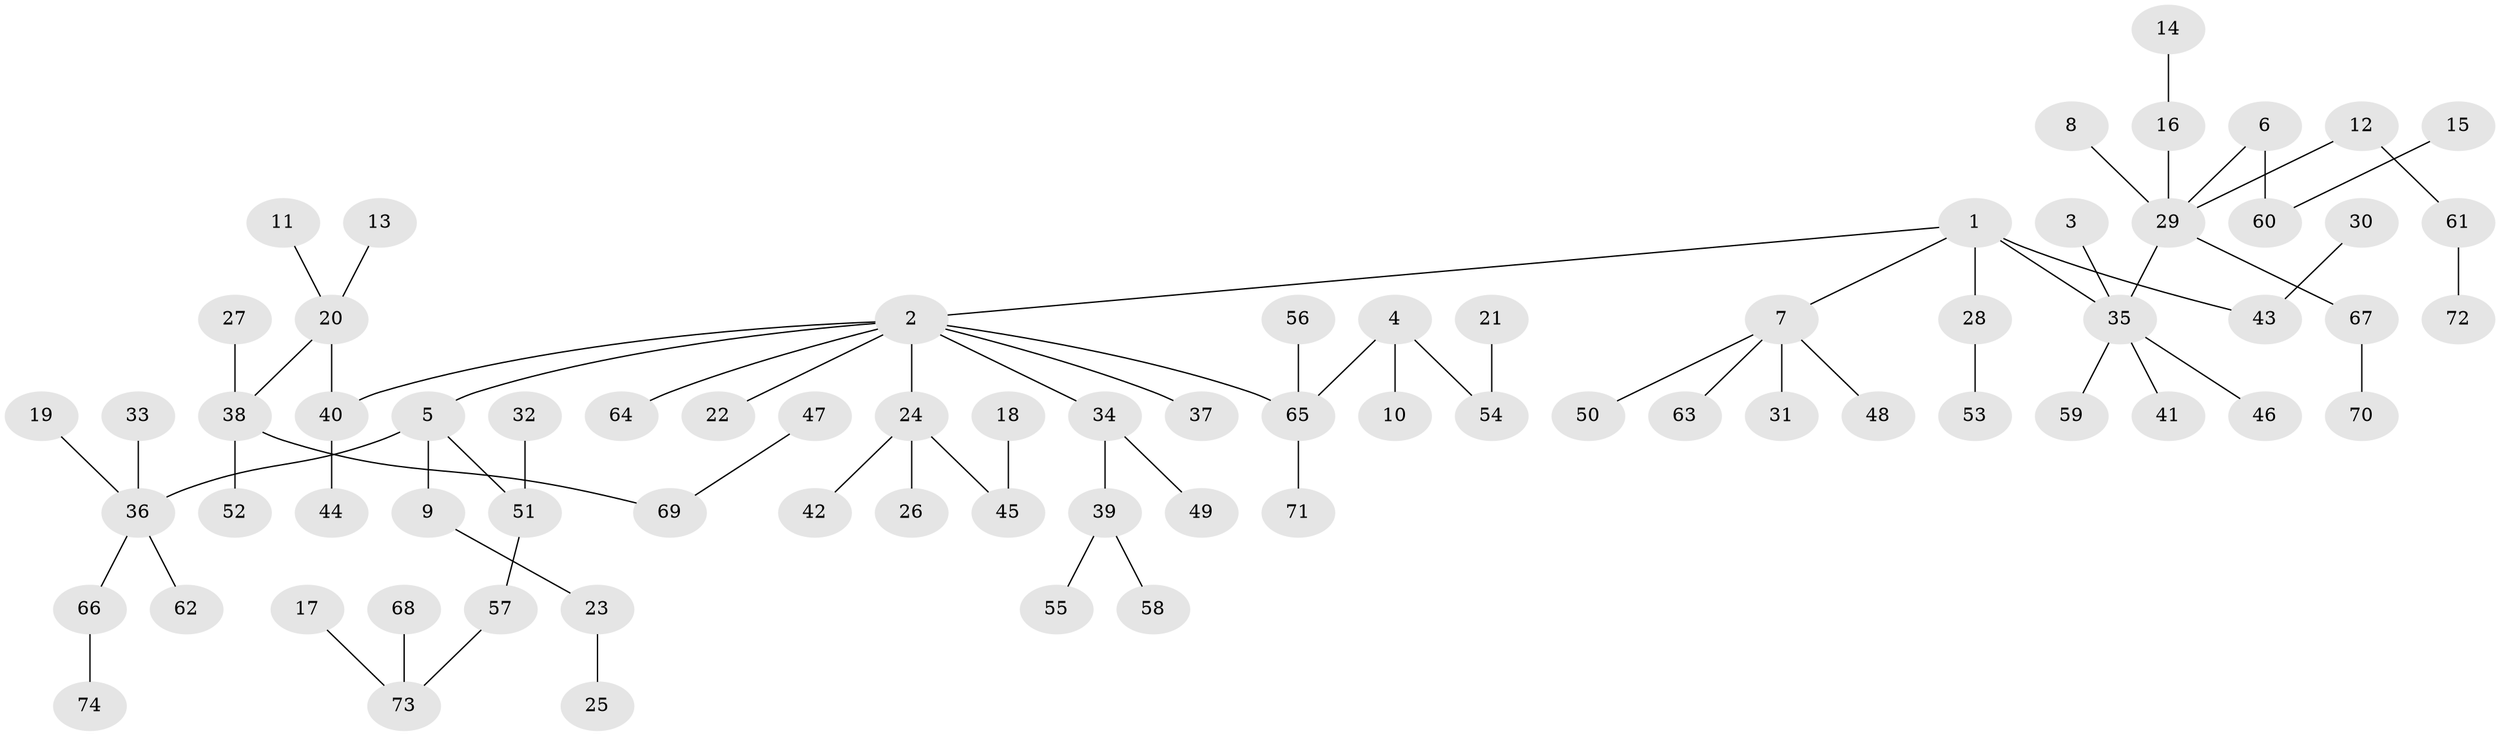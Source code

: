 // original degree distribution, {4: 0.060810810810810814, 5: 0.033783783783783786, 9: 0.006756756756756757, 3: 0.14189189189189189, 2: 0.22297297297297297, 6: 0.013513513513513514, 1: 0.5135135135135135, 7: 0.006756756756756757}
// Generated by graph-tools (version 1.1) at 2025/50/03/09/25 03:50:23]
// undirected, 74 vertices, 73 edges
graph export_dot {
graph [start="1"]
  node [color=gray90,style=filled];
  1;
  2;
  3;
  4;
  5;
  6;
  7;
  8;
  9;
  10;
  11;
  12;
  13;
  14;
  15;
  16;
  17;
  18;
  19;
  20;
  21;
  22;
  23;
  24;
  25;
  26;
  27;
  28;
  29;
  30;
  31;
  32;
  33;
  34;
  35;
  36;
  37;
  38;
  39;
  40;
  41;
  42;
  43;
  44;
  45;
  46;
  47;
  48;
  49;
  50;
  51;
  52;
  53;
  54;
  55;
  56;
  57;
  58;
  59;
  60;
  61;
  62;
  63;
  64;
  65;
  66;
  67;
  68;
  69;
  70;
  71;
  72;
  73;
  74;
  1 -- 2 [weight=1.0];
  1 -- 7 [weight=1.0];
  1 -- 28 [weight=1.0];
  1 -- 35 [weight=1.0];
  1 -- 43 [weight=1.0];
  2 -- 5 [weight=1.0];
  2 -- 22 [weight=1.0];
  2 -- 24 [weight=1.0];
  2 -- 34 [weight=1.0];
  2 -- 37 [weight=1.0];
  2 -- 40 [weight=1.0];
  2 -- 64 [weight=1.0];
  2 -- 65 [weight=1.0];
  3 -- 35 [weight=1.0];
  4 -- 10 [weight=1.0];
  4 -- 54 [weight=1.0];
  4 -- 65 [weight=1.0];
  5 -- 9 [weight=1.0];
  5 -- 36 [weight=1.0];
  5 -- 51 [weight=1.0];
  6 -- 29 [weight=1.0];
  6 -- 60 [weight=1.0];
  7 -- 31 [weight=1.0];
  7 -- 48 [weight=1.0];
  7 -- 50 [weight=1.0];
  7 -- 63 [weight=1.0];
  8 -- 29 [weight=1.0];
  9 -- 23 [weight=1.0];
  11 -- 20 [weight=1.0];
  12 -- 29 [weight=1.0];
  12 -- 61 [weight=1.0];
  13 -- 20 [weight=1.0];
  14 -- 16 [weight=1.0];
  15 -- 60 [weight=1.0];
  16 -- 29 [weight=1.0];
  17 -- 73 [weight=1.0];
  18 -- 45 [weight=1.0];
  19 -- 36 [weight=1.0];
  20 -- 38 [weight=1.0];
  20 -- 40 [weight=1.0];
  21 -- 54 [weight=1.0];
  23 -- 25 [weight=1.0];
  24 -- 26 [weight=1.0];
  24 -- 42 [weight=1.0];
  24 -- 45 [weight=1.0];
  27 -- 38 [weight=1.0];
  28 -- 53 [weight=1.0];
  29 -- 35 [weight=1.0];
  29 -- 67 [weight=1.0];
  30 -- 43 [weight=1.0];
  32 -- 51 [weight=1.0];
  33 -- 36 [weight=1.0];
  34 -- 39 [weight=1.0];
  34 -- 49 [weight=1.0];
  35 -- 41 [weight=1.0];
  35 -- 46 [weight=1.0];
  35 -- 59 [weight=1.0];
  36 -- 62 [weight=1.0];
  36 -- 66 [weight=1.0];
  38 -- 52 [weight=1.0];
  38 -- 69 [weight=1.0];
  39 -- 55 [weight=1.0];
  39 -- 58 [weight=1.0];
  40 -- 44 [weight=1.0];
  47 -- 69 [weight=1.0];
  51 -- 57 [weight=1.0];
  56 -- 65 [weight=1.0];
  57 -- 73 [weight=1.0];
  61 -- 72 [weight=1.0];
  65 -- 71 [weight=1.0];
  66 -- 74 [weight=1.0];
  67 -- 70 [weight=1.0];
  68 -- 73 [weight=1.0];
}
